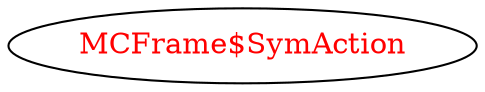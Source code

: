 digraph dependencyGraph {
 concentrate=true;
 ranksep="2.0";
 rankdir="LR"; 
 splines="ortho";
"MCFrame$SymAction" [fontcolor="red"];
}